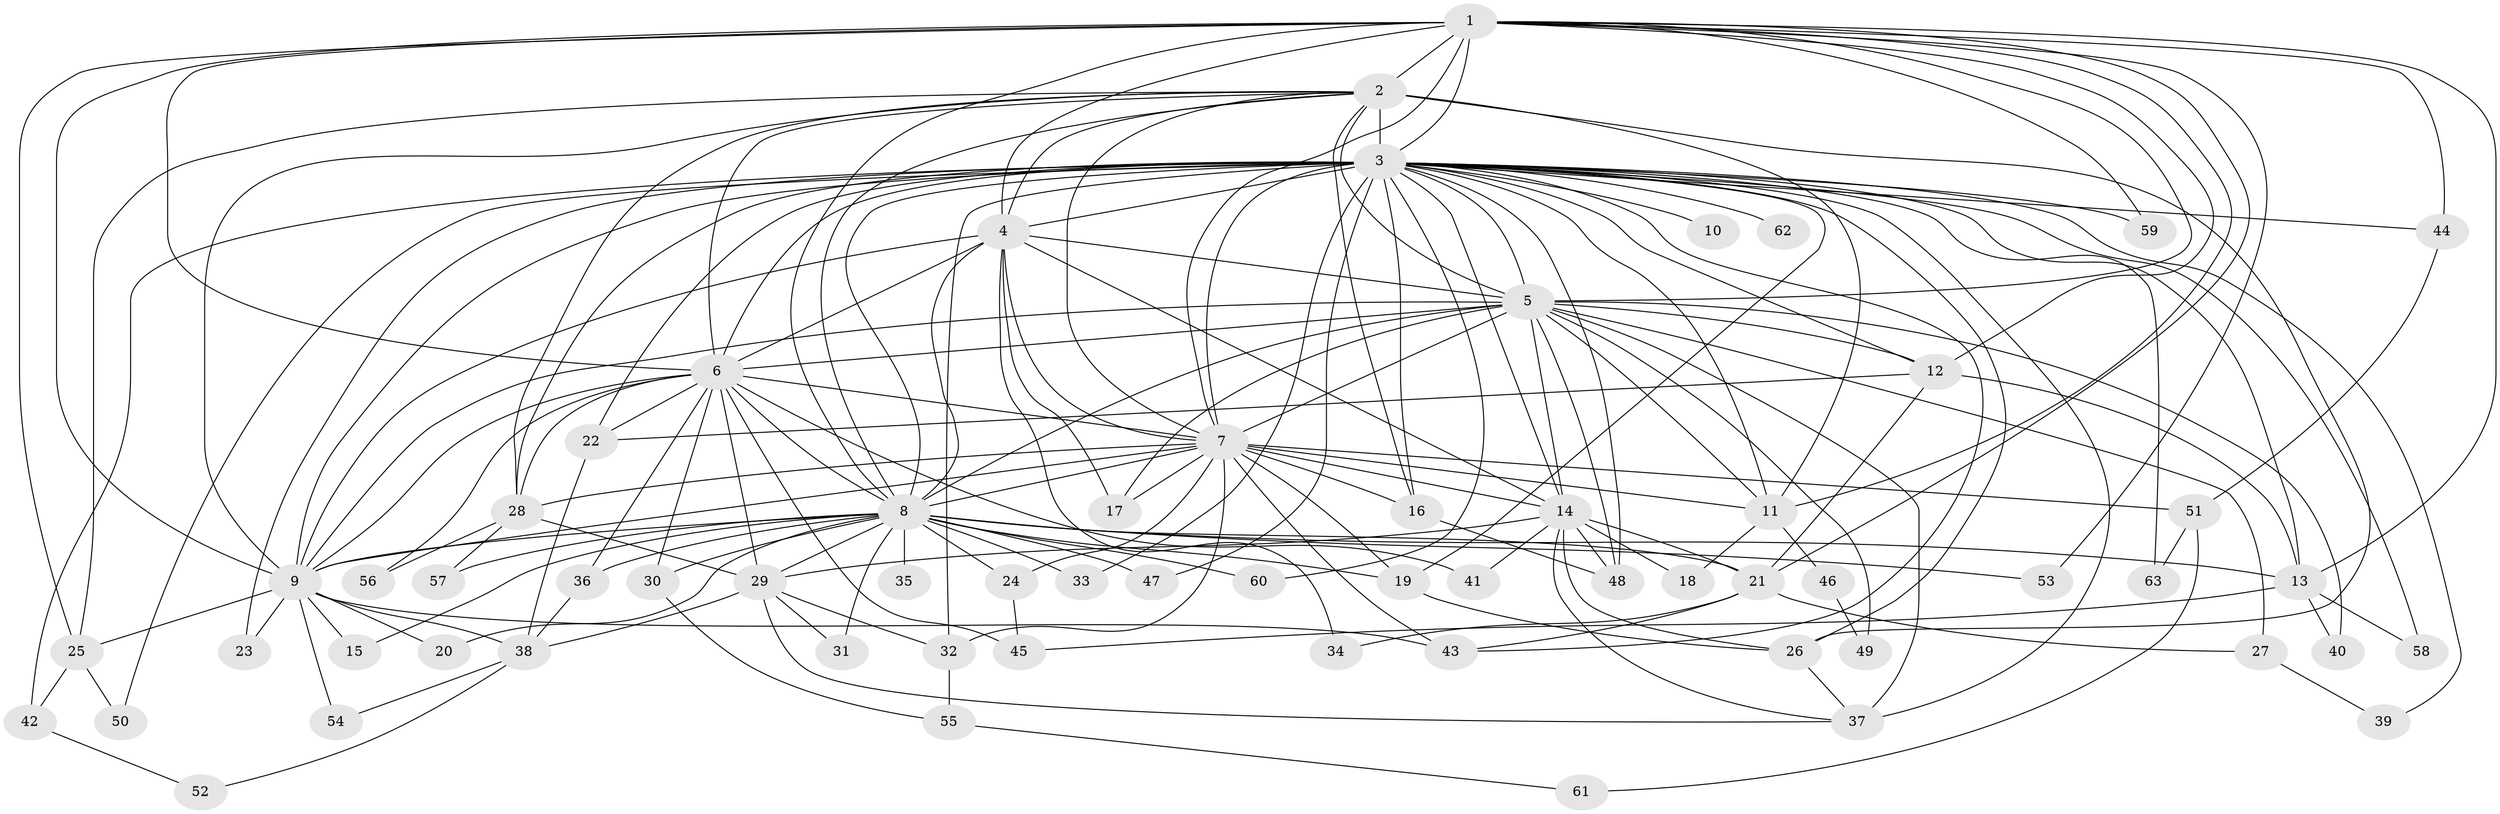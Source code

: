 // original degree distribution, {19: 0.008, 32: 0.008, 27: 0.008, 13: 0.008, 23: 0.016, 18: 0.008, 21: 0.008, 30: 0.008, 14: 0.008, 2: 0.504, 3: 0.232, 7: 0.008, 6: 0.04, 12: 0.008, 4: 0.096, 5: 0.032}
// Generated by graph-tools (version 1.1) at 2025/34/03/09/25 02:34:51]
// undirected, 63 vertices, 172 edges
graph export_dot {
graph [start="1"]
  node [color=gray90,style=filled];
  1;
  2;
  3;
  4;
  5;
  6;
  7;
  8;
  9;
  10;
  11;
  12;
  13;
  14;
  15;
  16;
  17;
  18;
  19;
  20;
  21;
  22;
  23;
  24;
  25;
  26;
  27;
  28;
  29;
  30;
  31;
  32;
  33;
  34;
  35;
  36;
  37;
  38;
  39;
  40;
  41;
  42;
  43;
  44;
  45;
  46;
  47;
  48;
  49;
  50;
  51;
  52;
  53;
  54;
  55;
  56;
  57;
  58;
  59;
  60;
  61;
  62;
  63;
  1 -- 2 [weight=2.0];
  1 -- 3 [weight=2.0];
  1 -- 4 [weight=1.0];
  1 -- 5 [weight=2.0];
  1 -- 6 [weight=1.0];
  1 -- 7 [weight=1.0];
  1 -- 8 [weight=2.0];
  1 -- 9 [weight=2.0];
  1 -- 11 [weight=1.0];
  1 -- 12 [weight=1.0];
  1 -- 13 [weight=1.0];
  1 -- 21 [weight=1.0];
  1 -- 25 [weight=1.0];
  1 -- 44 [weight=1.0];
  1 -- 53 [weight=1.0];
  1 -- 59 [weight=1.0];
  2 -- 3 [weight=17.0];
  2 -- 4 [weight=1.0];
  2 -- 5 [weight=1.0];
  2 -- 6 [weight=1.0];
  2 -- 7 [weight=1.0];
  2 -- 8 [weight=1.0];
  2 -- 9 [weight=2.0];
  2 -- 11 [weight=1.0];
  2 -- 16 [weight=1.0];
  2 -- 25 [weight=1.0];
  2 -- 26 [weight=1.0];
  2 -- 28 [weight=1.0];
  3 -- 4 [weight=2.0];
  3 -- 5 [weight=2.0];
  3 -- 6 [weight=2.0];
  3 -- 7 [weight=4.0];
  3 -- 8 [weight=3.0];
  3 -- 9 [weight=5.0];
  3 -- 10 [weight=1.0];
  3 -- 11 [weight=1.0];
  3 -- 12 [weight=1.0];
  3 -- 13 [weight=2.0];
  3 -- 14 [weight=1.0];
  3 -- 16 [weight=2.0];
  3 -- 19 [weight=3.0];
  3 -- 22 [weight=1.0];
  3 -- 23 [weight=1.0];
  3 -- 26 [weight=1.0];
  3 -- 28 [weight=1.0];
  3 -- 32 [weight=1.0];
  3 -- 33 [weight=1.0];
  3 -- 37 [weight=2.0];
  3 -- 39 [weight=1.0];
  3 -- 42 [weight=2.0];
  3 -- 43 [weight=1.0];
  3 -- 44 [weight=1.0];
  3 -- 47 [weight=1.0];
  3 -- 48 [weight=1.0];
  3 -- 50 [weight=1.0];
  3 -- 58 [weight=1.0];
  3 -- 59 [weight=1.0];
  3 -- 60 [weight=1.0];
  3 -- 62 [weight=2.0];
  3 -- 63 [weight=1.0];
  4 -- 5 [weight=1.0];
  4 -- 6 [weight=1.0];
  4 -- 7 [weight=1.0];
  4 -- 8 [weight=1.0];
  4 -- 9 [weight=1.0];
  4 -- 14 [weight=1.0];
  4 -- 17 [weight=1.0];
  4 -- 34 [weight=1.0];
  5 -- 6 [weight=1.0];
  5 -- 7 [weight=2.0];
  5 -- 8 [weight=2.0];
  5 -- 9 [weight=1.0];
  5 -- 11 [weight=1.0];
  5 -- 12 [weight=1.0];
  5 -- 14 [weight=2.0];
  5 -- 17 [weight=2.0];
  5 -- 27 [weight=1.0];
  5 -- 37 [weight=1.0];
  5 -- 40 [weight=1.0];
  5 -- 48 [weight=1.0];
  5 -- 49 [weight=1.0];
  6 -- 7 [weight=1.0];
  6 -- 8 [weight=2.0];
  6 -- 9 [weight=1.0];
  6 -- 22 [weight=1.0];
  6 -- 28 [weight=1.0];
  6 -- 29 [weight=1.0];
  6 -- 30 [weight=1.0];
  6 -- 36 [weight=1.0];
  6 -- 41 [weight=1.0];
  6 -- 45 [weight=1.0];
  6 -- 56 [weight=1.0];
  7 -- 8 [weight=1.0];
  7 -- 9 [weight=1.0];
  7 -- 11 [weight=1.0];
  7 -- 14 [weight=1.0];
  7 -- 16 [weight=1.0];
  7 -- 17 [weight=1.0];
  7 -- 19 [weight=1.0];
  7 -- 24 [weight=1.0];
  7 -- 28 [weight=1.0];
  7 -- 32 [weight=1.0];
  7 -- 43 [weight=1.0];
  7 -- 51 [weight=1.0];
  8 -- 9 [weight=2.0];
  8 -- 13 [weight=1.0];
  8 -- 15 [weight=1.0];
  8 -- 19 [weight=1.0];
  8 -- 20 [weight=1.0];
  8 -- 21 [weight=1.0];
  8 -- 24 [weight=1.0];
  8 -- 29 [weight=1.0];
  8 -- 30 [weight=1.0];
  8 -- 31 [weight=1.0];
  8 -- 33 [weight=1.0];
  8 -- 35 [weight=1.0];
  8 -- 36 [weight=1.0];
  8 -- 47 [weight=1.0];
  8 -- 53 [weight=1.0];
  8 -- 57 [weight=1.0];
  8 -- 60 [weight=1.0];
  9 -- 15 [weight=1.0];
  9 -- 20 [weight=1.0];
  9 -- 23 [weight=1.0];
  9 -- 25 [weight=2.0];
  9 -- 38 [weight=1.0];
  9 -- 43 [weight=1.0];
  9 -- 54 [weight=1.0];
  11 -- 18 [weight=1.0];
  11 -- 46 [weight=1.0];
  12 -- 13 [weight=1.0];
  12 -- 21 [weight=1.0];
  12 -- 22 [weight=1.0];
  13 -- 40 [weight=1.0];
  13 -- 45 [weight=1.0];
  13 -- 58 [weight=1.0];
  14 -- 18 [weight=1.0];
  14 -- 21 [weight=1.0];
  14 -- 26 [weight=1.0];
  14 -- 29 [weight=1.0];
  14 -- 37 [weight=1.0];
  14 -- 41 [weight=1.0];
  14 -- 48 [weight=1.0];
  16 -- 48 [weight=1.0];
  19 -- 26 [weight=1.0];
  21 -- 27 [weight=1.0];
  21 -- 34 [weight=1.0];
  21 -- 43 [weight=1.0];
  22 -- 38 [weight=1.0];
  24 -- 45 [weight=1.0];
  25 -- 42 [weight=1.0];
  25 -- 50 [weight=1.0];
  26 -- 37 [weight=1.0];
  27 -- 39 [weight=1.0];
  28 -- 29 [weight=1.0];
  28 -- 56 [weight=1.0];
  28 -- 57 [weight=1.0];
  29 -- 31 [weight=1.0];
  29 -- 32 [weight=1.0];
  29 -- 37 [weight=1.0];
  29 -- 38 [weight=1.0];
  30 -- 55 [weight=1.0];
  32 -- 55 [weight=1.0];
  36 -- 38 [weight=1.0];
  38 -- 52 [weight=1.0];
  38 -- 54 [weight=1.0];
  42 -- 52 [weight=1.0];
  44 -- 51 [weight=1.0];
  46 -- 49 [weight=1.0];
  51 -- 61 [weight=1.0];
  51 -- 63 [weight=1.0];
  55 -- 61 [weight=1.0];
}
